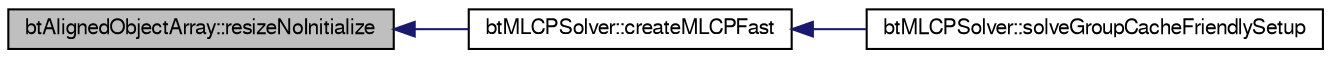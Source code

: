 digraph G
{
  bgcolor="transparent";
  edge [fontname="FreeSans",fontsize=10,labelfontname="FreeSans",labelfontsize=10];
  node [fontname="FreeSans",fontsize=10,shape=record];
  rankdir=LR;
  Node1 [label="btAlignedObjectArray::resizeNoInitialize",height=0.2,width=0.4,color="black", fillcolor="grey75", style="filled" fontcolor="black"];
  Node1 -> Node2 [dir=back,color="midnightblue",fontsize=10,style="solid"];
  Node2 [label="btMLCPSolver::createMLCPFast",height=0.2,width=0.4,color="black",URL="$classbt_m_l_c_p_solver.html#b36b9b3bf2bbbd1de7db27ba109e0a8a"];
  Node2 -> Node3 [dir=back,color="midnightblue",fontsize=10,style="solid"];
  Node3 [label="btMLCPSolver::solveGroupCacheFriendlySetup",height=0.2,width=0.4,color="black",URL="$classbt_m_l_c_p_solver.html#a465e167537eceb89f7125d3bb2d5321"];
}
